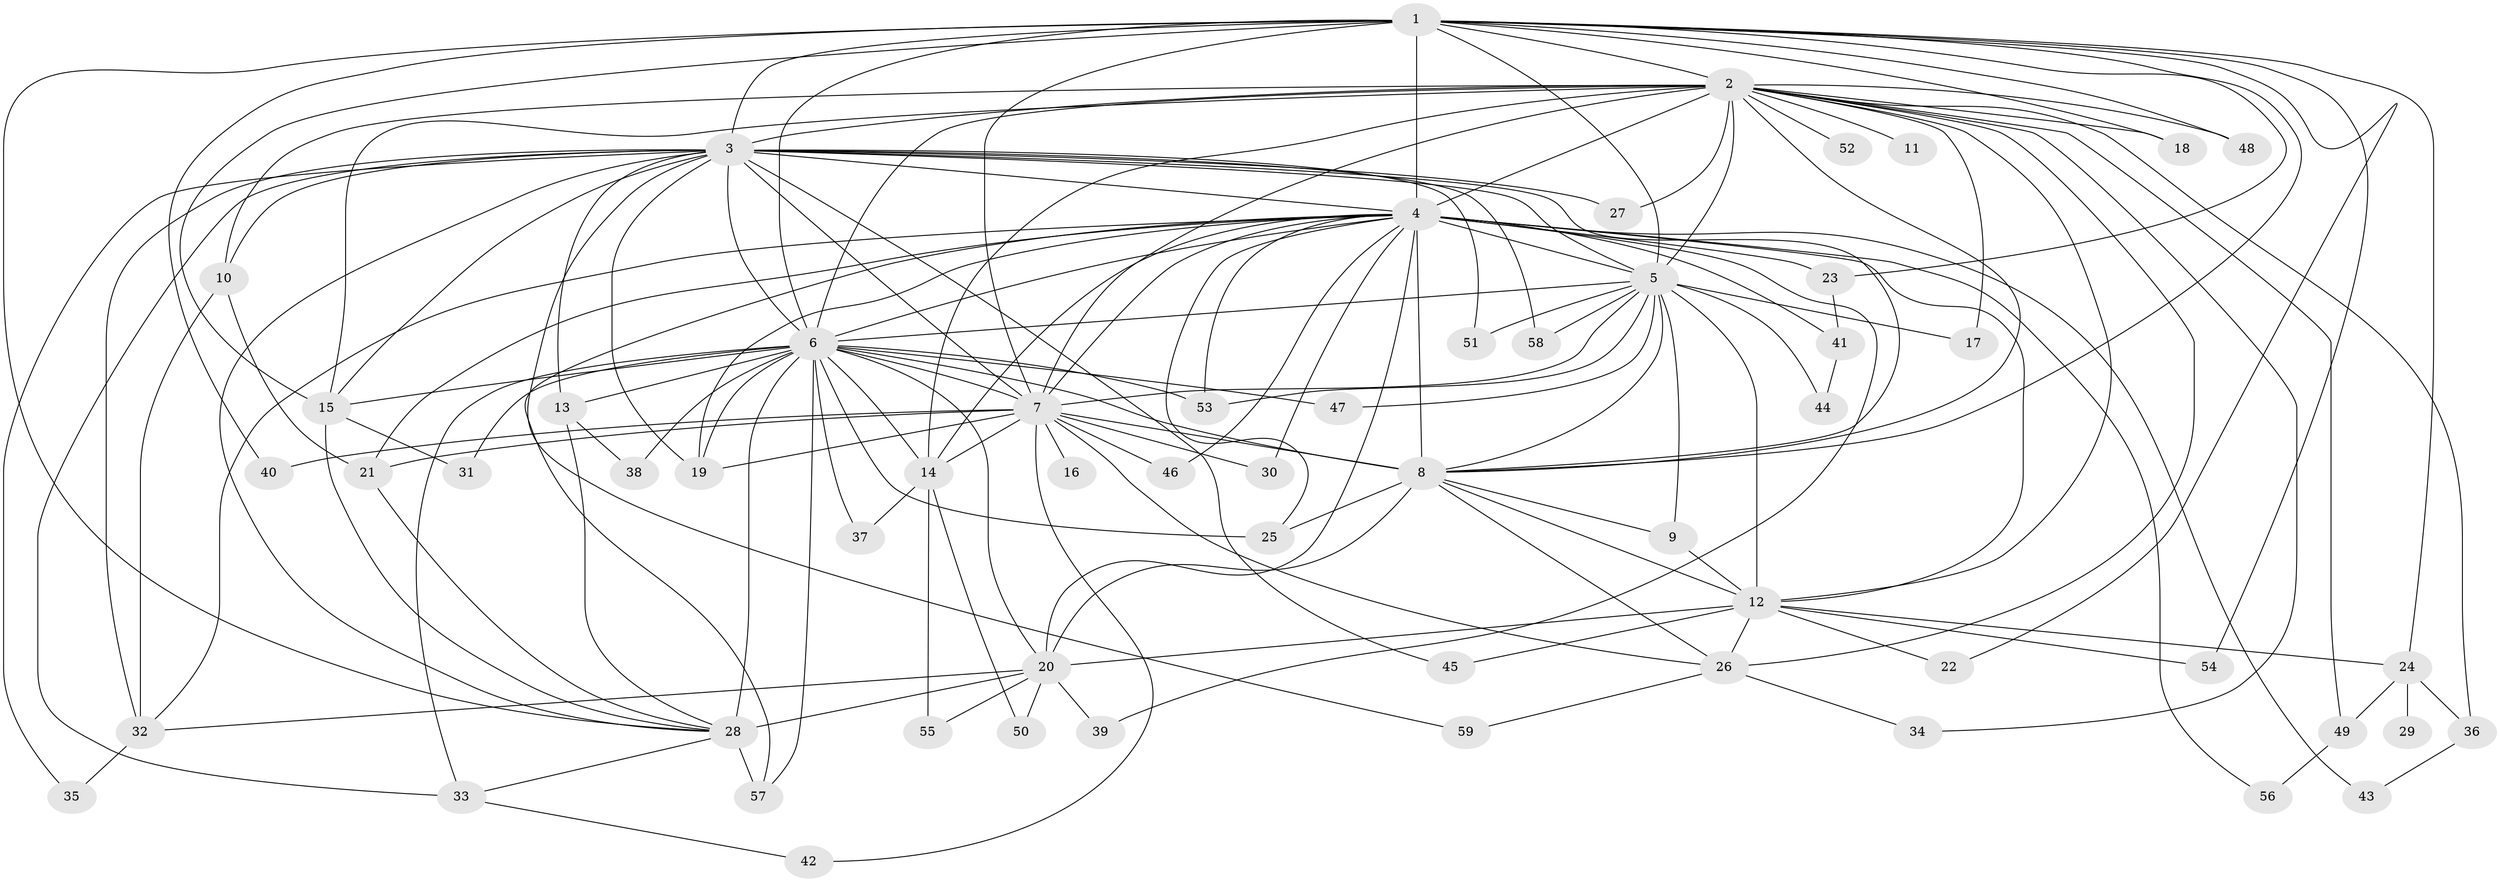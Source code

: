 // original degree distribution, {22: 0.017094017094017096, 31: 0.017094017094017096, 25: 0.017094017094017096, 10: 0.008547008547008548, 20: 0.008547008547008548, 23: 0.008547008547008548, 19: 0.008547008547008548, 3: 0.19658119658119658, 4: 0.08547008547008547, 2: 0.5555555555555556, 5: 0.05128205128205128, 8: 0.008547008547008548, 7: 0.008547008547008548, 6: 0.008547008547008548}
// Generated by graph-tools (version 1.1) at 2025/34/03/09/25 02:34:44]
// undirected, 59 vertices, 151 edges
graph export_dot {
graph [start="1"]
  node [color=gray90,style=filled];
  1;
  2;
  3;
  4;
  5;
  6;
  7;
  8;
  9;
  10;
  11;
  12;
  13;
  14;
  15;
  16;
  17;
  18;
  19;
  20;
  21;
  22;
  23;
  24;
  25;
  26;
  27;
  28;
  29;
  30;
  31;
  32;
  33;
  34;
  35;
  36;
  37;
  38;
  39;
  40;
  41;
  42;
  43;
  44;
  45;
  46;
  47;
  48;
  49;
  50;
  51;
  52;
  53;
  54;
  55;
  56;
  57;
  58;
  59;
  1 -- 2 [weight=1.0];
  1 -- 3 [weight=2.0];
  1 -- 4 [weight=3.0];
  1 -- 5 [weight=2.0];
  1 -- 6 [weight=2.0];
  1 -- 7 [weight=1.0];
  1 -- 8 [weight=1.0];
  1 -- 15 [weight=1.0];
  1 -- 18 [weight=1.0];
  1 -- 22 [weight=1.0];
  1 -- 23 [weight=1.0];
  1 -- 24 [weight=1.0];
  1 -- 28 [weight=1.0];
  1 -- 40 [weight=1.0];
  1 -- 48 [weight=1.0];
  1 -- 54 [weight=1.0];
  2 -- 3 [weight=1.0];
  2 -- 4 [weight=4.0];
  2 -- 5 [weight=1.0];
  2 -- 6 [weight=3.0];
  2 -- 7 [weight=1.0];
  2 -- 8 [weight=2.0];
  2 -- 10 [weight=1.0];
  2 -- 11 [weight=1.0];
  2 -- 12 [weight=1.0];
  2 -- 14 [weight=1.0];
  2 -- 15 [weight=1.0];
  2 -- 17 [weight=1.0];
  2 -- 18 [weight=1.0];
  2 -- 26 [weight=1.0];
  2 -- 27 [weight=1.0];
  2 -- 34 [weight=1.0];
  2 -- 36 [weight=1.0];
  2 -- 48 [weight=1.0];
  2 -- 49 [weight=1.0];
  2 -- 52 [weight=1.0];
  3 -- 4 [weight=2.0];
  3 -- 5 [weight=2.0];
  3 -- 6 [weight=2.0];
  3 -- 7 [weight=2.0];
  3 -- 8 [weight=1.0];
  3 -- 10 [weight=1.0];
  3 -- 13 [weight=1.0];
  3 -- 15 [weight=1.0];
  3 -- 19 [weight=1.0];
  3 -- 27 [weight=1.0];
  3 -- 28 [weight=1.0];
  3 -- 32 [weight=1.0];
  3 -- 33 [weight=1.0];
  3 -- 35 [weight=1.0];
  3 -- 45 [weight=1.0];
  3 -- 51 [weight=1.0];
  3 -- 58 [weight=1.0];
  3 -- 59 [weight=1.0];
  4 -- 5 [weight=2.0];
  4 -- 6 [weight=5.0];
  4 -- 7 [weight=3.0];
  4 -- 8 [weight=15.0];
  4 -- 12 [weight=2.0];
  4 -- 14 [weight=2.0];
  4 -- 19 [weight=1.0];
  4 -- 20 [weight=2.0];
  4 -- 21 [weight=2.0];
  4 -- 23 [weight=1.0];
  4 -- 25 [weight=1.0];
  4 -- 30 [weight=1.0];
  4 -- 32 [weight=1.0];
  4 -- 39 [weight=1.0];
  4 -- 41 [weight=1.0];
  4 -- 43 [weight=1.0];
  4 -- 46 [weight=1.0];
  4 -- 53 [weight=1.0];
  4 -- 56 [weight=1.0];
  4 -- 57 [weight=1.0];
  5 -- 6 [weight=2.0];
  5 -- 7 [weight=1.0];
  5 -- 8 [weight=2.0];
  5 -- 9 [weight=2.0];
  5 -- 12 [weight=1.0];
  5 -- 17 [weight=1.0];
  5 -- 44 [weight=1.0];
  5 -- 47 [weight=1.0];
  5 -- 51 [weight=1.0];
  5 -- 53 [weight=1.0];
  5 -- 58 [weight=1.0];
  6 -- 7 [weight=2.0];
  6 -- 8 [weight=2.0];
  6 -- 13 [weight=2.0];
  6 -- 14 [weight=1.0];
  6 -- 15 [weight=1.0];
  6 -- 19 [weight=1.0];
  6 -- 20 [weight=1.0];
  6 -- 25 [weight=2.0];
  6 -- 28 [weight=7.0];
  6 -- 31 [weight=1.0];
  6 -- 33 [weight=1.0];
  6 -- 37 [weight=1.0];
  6 -- 38 [weight=1.0];
  6 -- 47 [weight=1.0];
  6 -- 53 [weight=1.0];
  6 -- 57 [weight=1.0];
  7 -- 8 [weight=2.0];
  7 -- 14 [weight=1.0];
  7 -- 16 [weight=1.0];
  7 -- 19 [weight=1.0];
  7 -- 21 [weight=1.0];
  7 -- 26 [weight=1.0];
  7 -- 30 [weight=1.0];
  7 -- 40 [weight=1.0];
  7 -- 42 [weight=1.0];
  7 -- 46 [weight=1.0];
  8 -- 9 [weight=1.0];
  8 -- 12 [weight=2.0];
  8 -- 20 [weight=1.0];
  8 -- 25 [weight=1.0];
  8 -- 26 [weight=1.0];
  9 -- 12 [weight=1.0];
  10 -- 21 [weight=1.0];
  10 -- 32 [weight=1.0];
  12 -- 20 [weight=1.0];
  12 -- 22 [weight=1.0];
  12 -- 24 [weight=1.0];
  12 -- 26 [weight=1.0];
  12 -- 45 [weight=1.0];
  12 -- 54 [weight=1.0];
  13 -- 28 [weight=1.0];
  13 -- 38 [weight=1.0];
  14 -- 37 [weight=1.0];
  14 -- 50 [weight=1.0];
  14 -- 55 [weight=1.0];
  15 -- 28 [weight=1.0];
  15 -- 31 [weight=1.0];
  20 -- 28 [weight=1.0];
  20 -- 32 [weight=1.0];
  20 -- 39 [weight=1.0];
  20 -- 50 [weight=1.0];
  20 -- 55 [weight=1.0];
  21 -- 28 [weight=1.0];
  23 -- 41 [weight=1.0];
  24 -- 29 [weight=1.0];
  24 -- 36 [weight=1.0];
  24 -- 49 [weight=1.0];
  26 -- 34 [weight=1.0];
  26 -- 59 [weight=1.0];
  28 -- 33 [weight=1.0];
  28 -- 57 [weight=2.0];
  32 -- 35 [weight=1.0];
  33 -- 42 [weight=1.0];
  36 -- 43 [weight=1.0];
  41 -- 44 [weight=1.0];
  49 -- 56 [weight=1.0];
}
